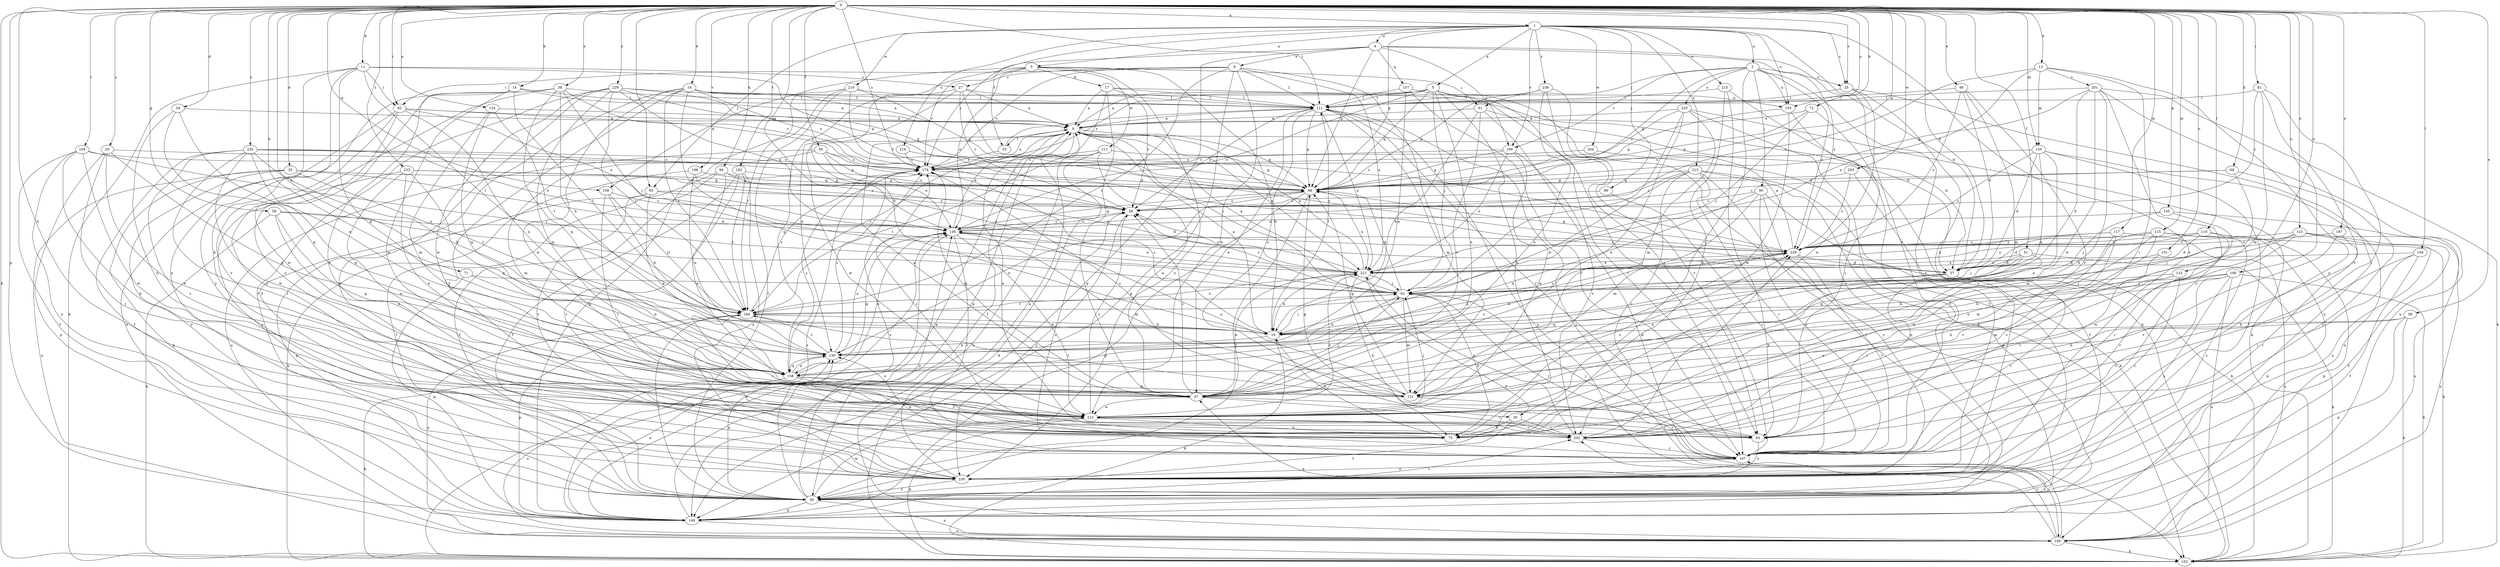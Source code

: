 strict digraph  {
0;
1;
2;
3;
4;
5;
8;
9;
11;
12;
14;
16;
17;
19;
20;
25;
26;
27;
28;
34;
35;
37;
38;
39;
46;
47;
50;
51;
55;
56;
58;
66;
69;
71;
72;
75;
81;
82;
83;
85;
89;
90;
91;
92;
94;
102;
104;
110;
111;
115;
117;
120;
121;
123;
124;
130;
131;
133;
139;
145;
149;
156;
157;
158;
164;
167;
176;
182;
184;
187;
190;
193;
194;
198;
199;
201;
202;
203;
204;
210;
211;
212;
213;
214;
215;
220;
221;
229;
230;
233;
235;
238;
239;
0 -> 1  [label=a];
0 -> 11  [label=b];
0 -> 12  [label=b];
0 -> 14  [label=b];
0 -> 16  [label=b];
0 -> 20  [label=c];
0 -> 25  [label=c];
0 -> 34  [label=d];
0 -> 35  [label=d];
0 -> 37  [label=d];
0 -> 38  [label=e];
0 -> 39  [label=e];
0 -> 46  [label=e];
0 -> 50  [label=f];
0 -> 51  [label=f];
0 -> 58  [label=g];
0 -> 66  [label=g];
0 -> 69  [label=h];
0 -> 71  [label=h];
0 -> 72  [label=h];
0 -> 75  [label=h];
0 -> 81  [label=i];
0 -> 82  [label=i];
0 -> 85  [label=j];
0 -> 94  [label=k];
0 -> 102  [label=k];
0 -> 104  [label=l];
0 -> 110  [label=l];
0 -> 111  [label=l];
0 -> 115  [label=m];
0 -> 117  [label=m];
0 -> 120  [label=m];
0 -> 123  [label=n];
0 -> 124  [label=n];
0 -> 130  [label=n];
0 -> 131  [label=o];
0 -> 133  [label=o];
0 -> 139  [label=o];
0 -> 145  [label=p];
0 -> 149  [label=p];
0 -> 156  [label=q];
0 -> 164  [label=r];
0 -> 176  [label=s];
0 -> 182  [label=t];
0 -> 187  [label=u];
0 -> 190  [label=u];
0 -> 193  [label=u];
0 -> 198  [label=v];
0 -> 203  [label=w];
0 -> 229  [label=y];
0 -> 233  [label=z];
0 -> 235  [label=z];
1 -> 2  [label=a];
1 -> 3  [label=a];
1 -> 4  [label=a];
1 -> 5  [label=a];
1 -> 25  [label=c];
1 -> 55  [label=f];
1 -> 66  [label=g];
1 -> 85  [label=j];
1 -> 89  [label=j];
1 -> 167  [label=r];
1 -> 193  [label=u];
1 -> 199  [label=v];
1 -> 204  [label=w];
1 -> 210  [label=w];
1 -> 213  [label=x];
1 -> 214  [label=x];
1 -> 215  [label=x];
1 -> 230  [label=y];
1 -> 238  [label=z];
2 -> 25  [label=c];
2 -> 26  [label=c];
2 -> 66  [label=g];
2 -> 90  [label=j];
2 -> 91  [label=j];
2 -> 193  [label=u];
2 -> 199  [label=v];
2 -> 220  [label=x];
2 -> 230  [label=y];
2 -> 239  [label=z];
3 -> 17  [label=b];
3 -> 19  [label=b];
3 -> 26  [label=c];
3 -> 91  [label=j];
3 -> 139  [label=o];
3 -> 156  [label=q];
3 -> 176  [label=s];
3 -> 211  [label=w];
3 -> 230  [label=y];
4 -> 8  [label=a];
4 -> 37  [label=d];
4 -> 66  [label=g];
4 -> 149  [label=p];
4 -> 157  [label=q];
4 -> 176  [label=s];
4 -> 199  [label=v];
4 -> 239  [label=z];
5 -> 9  [label=a];
5 -> 47  [label=e];
5 -> 66  [label=g];
5 -> 75  [label=h];
5 -> 92  [label=j];
5 -> 102  [label=k];
5 -> 111  [label=l];
5 -> 139  [label=o];
5 -> 167  [label=r];
5 -> 176  [label=s];
8 -> 27  [label=c];
8 -> 82  [label=i];
8 -> 92  [label=j];
8 -> 111  [label=l];
8 -> 149  [label=p];
8 -> 176  [label=s];
8 -> 184  [label=t];
8 -> 212  [label=w];
8 -> 221  [label=x];
9 -> 55  [label=f];
9 -> 56  [label=f];
9 -> 66  [label=g];
9 -> 92  [label=j];
9 -> 184  [label=t];
9 -> 212  [label=w];
9 -> 221  [label=x];
11 -> 27  [label=c];
11 -> 66  [label=g];
11 -> 75  [label=h];
11 -> 82  [label=i];
11 -> 102  [label=k];
11 -> 158  [label=q];
11 -> 184  [label=t];
11 -> 230  [label=y];
12 -> 83  [label=i];
12 -> 120  [label=m];
12 -> 139  [label=o];
12 -> 201  [label=v];
12 -> 221  [label=x];
12 -> 230  [label=y];
14 -> 9  [label=a];
14 -> 111  [label=l];
14 -> 184  [label=t];
14 -> 202  [label=v];
14 -> 212  [label=w];
14 -> 230  [label=y];
16 -> 9  [label=a];
16 -> 56  [label=f];
16 -> 111  [label=l];
16 -> 176  [label=s];
16 -> 184  [label=t];
16 -> 193  [label=u];
16 -> 212  [label=w];
16 -> 221  [label=x];
16 -> 230  [label=y];
17 -> 9  [label=a];
17 -> 28  [label=c];
17 -> 37  [label=d];
17 -> 47  [label=e];
17 -> 111  [label=l];
17 -> 149  [label=p];
19 -> 9  [label=a];
19 -> 92  [label=j];
19 -> 102  [label=k];
19 -> 111  [label=l];
19 -> 130  [label=n];
19 -> 176  [label=s];
20 -> 149  [label=p];
20 -> 158  [label=q];
20 -> 167  [label=r];
20 -> 176  [label=s];
20 -> 212  [label=w];
25 -> 111  [label=l];
25 -> 194  [label=u];
25 -> 212  [label=w];
25 -> 230  [label=y];
26 -> 56  [label=f];
26 -> 75  [label=h];
26 -> 202  [label=v];
27 -> 9  [label=a];
27 -> 28  [label=c];
27 -> 111  [label=l];
27 -> 130  [label=n];
27 -> 158  [label=q];
27 -> 239  [label=z];
28 -> 139  [label=o];
28 -> 230  [label=y];
34 -> 9  [label=a];
34 -> 75  [label=h];
34 -> 130  [label=n];
34 -> 158  [label=q];
35 -> 37  [label=d];
35 -> 66  [label=g];
35 -> 149  [label=p];
35 -> 184  [label=t];
35 -> 194  [label=u];
35 -> 230  [label=y];
37 -> 19  [label=b];
37 -> 83  [label=i];
37 -> 158  [label=q];
37 -> 167  [label=r];
38 -> 19  [label=b];
38 -> 92  [label=j];
38 -> 111  [label=l];
38 -> 158  [label=q];
38 -> 167  [label=r];
38 -> 176  [label=s];
38 -> 230  [label=y];
39 -> 19  [label=b];
39 -> 47  [label=e];
39 -> 102  [label=k];
39 -> 149  [label=p];
46 -> 37  [label=d];
46 -> 111  [label=l];
46 -> 121  [label=m];
46 -> 202  [label=v];
46 -> 239  [label=z];
47 -> 9  [label=a];
47 -> 28  [label=c];
47 -> 83  [label=i];
47 -> 92  [label=j];
47 -> 202  [label=v];
47 -> 212  [label=w];
50 -> 28  [label=c];
50 -> 66  [label=g];
50 -> 121  [label=m];
50 -> 139  [label=o];
50 -> 176  [label=s];
50 -> 194  [label=u];
51 -> 37  [label=d];
51 -> 47  [label=e];
51 -> 75  [label=h];
51 -> 92  [label=j];
51 -> 102  [label=k];
51 -> 221  [label=x];
55 -> 111  [label=l];
55 -> 176  [label=s];
56 -> 130  [label=n];
56 -> 139  [label=o];
56 -> 149  [label=p];
56 -> 176  [label=s];
56 -> 184  [label=t];
56 -> 194  [label=u];
56 -> 202  [label=v];
56 -> 212  [label=w];
58 -> 47  [label=e];
58 -> 92  [label=j];
58 -> 102  [label=k];
58 -> 139  [label=o];
58 -> 158  [label=q];
66 -> 28  [label=c];
66 -> 56  [label=f];
66 -> 130  [label=n];
66 -> 149  [label=p];
66 -> 221  [label=x];
69 -> 28  [label=c];
69 -> 66  [label=g];
69 -> 121  [label=m];
69 -> 230  [label=y];
71 -> 92  [label=j];
71 -> 130  [label=n];
71 -> 149  [label=p];
72 -> 9  [label=a];
72 -> 66  [label=g];
72 -> 83  [label=i];
72 -> 92  [label=j];
75 -> 9  [label=a];
75 -> 19  [label=b];
81 -> 28  [label=c];
81 -> 83  [label=i];
81 -> 111  [label=l];
81 -> 121  [label=m];
81 -> 202  [label=v];
82 -> 9  [label=a];
82 -> 130  [label=n];
82 -> 139  [label=o];
82 -> 176  [label=s];
82 -> 194  [label=u];
82 -> 202  [label=v];
82 -> 212  [label=w];
83 -> 66  [label=g];
83 -> 230  [label=y];
85 -> 28  [label=c];
85 -> 37  [label=d];
85 -> 149  [label=p];
85 -> 158  [label=q];
85 -> 202  [label=v];
89 -> 28  [label=c];
89 -> 167  [label=r];
90 -> 28  [label=c];
90 -> 102  [label=k];
90 -> 121  [label=m];
90 -> 158  [label=q];
90 -> 167  [label=r];
90 -> 230  [label=y];
91 -> 9  [label=a];
91 -> 19  [label=b];
91 -> 37  [label=d];
91 -> 47  [label=e];
91 -> 102  [label=k];
92 -> 9  [label=a];
92 -> 28  [label=c];
92 -> 66  [label=g];
92 -> 75  [label=h];
92 -> 121  [label=m];
92 -> 130  [label=n];
92 -> 167  [label=r];
92 -> 184  [label=t];
94 -> 47  [label=e];
94 -> 56  [label=f];
94 -> 66  [label=g];
94 -> 102  [label=k];
94 -> 221  [label=x];
102 -> 139  [label=o];
104 -> 56  [label=f];
104 -> 75  [label=h];
104 -> 83  [label=i];
104 -> 221  [label=x];
110 -> 37  [label=d];
110 -> 149  [label=p];
110 -> 167  [label=r];
110 -> 221  [label=x];
110 -> 239  [label=z];
111 -> 9  [label=a];
111 -> 19  [label=b];
111 -> 28  [label=c];
111 -> 47  [label=e];
111 -> 66  [label=g];
111 -> 121  [label=m];
111 -> 167  [label=r];
111 -> 194  [label=u];
111 -> 221  [label=x];
115 -> 37  [label=d];
115 -> 102  [label=k];
115 -> 149  [label=p];
115 -> 158  [label=q];
115 -> 202  [label=v];
115 -> 212  [label=w];
115 -> 230  [label=y];
115 -> 239  [label=z];
117 -> 75  [label=h];
117 -> 194  [label=u];
117 -> 202  [label=v];
117 -> 221  [label=x];
117 -> 239  [label=z];
120 -> 19  [label=b];
120 -> 37  [label=d];
120 -> 47  [label=e];
120 -> 56  [label=f];
120 -> 176  [label=s];
120 -> 194  [label=u];
120 -> 239  [label=z];
121 -> 66  [label=g];
121 -> 139  [label=o];
121 -> 167  [label=r];
121 -> 176  [label=s];
121 -> 184  [label=t];
123 -> 56  [label=f];
123 -> 92  [label=j];
123 -> 121  [label=m];
123 -> 194  [label=u];
123 -> 212  [label=w];
123 -> 230  [label=y];
123 -> 239  [label=z];
124 -> 9  [label=a];
124 -> 121  [label=m];
124 -> 158  [label=q];
124 -> 184  [label=t];
130 -> 139  [label=o];
130 -> 158  [label=q];
130 -> 176  [label=s];
130 -> 184  [label=t];
131 -> 37  [label=d];
131 -> 202  [label=v];
133 -> 19  [label=b];
133 -> 92  [label=j];
133 -> 121  [label=m];
133 -> 167  [label=r];
139 -> 9  [label=a];
139 -> 28  [label=c];
139 -> 66  [label=g];
139 -> 121  [label=m];
139 -> 158  [label=q];
139 -> 167  [label=r];
139 -> 212  [label=w];
139 -> 239  [label=z];
145 -> 92  [label=j];
145 -> 139  [label=o];
145 -> 167  [label=r];
145 -> 194  [label=u];
149 -> 9  [label=a];
149 -> 130  [label=n];
149 -> 139  [label=o];
149 -> 167  [label=r];
149 -> 176  [label=s];
149 -> 194  [label=u];
156 -> 19  [label=b];
156 -> 28  [label=c];
156 -> 83  [label=i];
156 -> 184  [label=t];
157 -> 83  [label=i];
157 -> 111  [label=l];
157 -> 130  [label=n];
157 -> 167  [label=r];
158 -> 47  [label=e];
158 -> 102  [label=k];
158 -> 121  [label=m];
158 -> 130  [label=n];
158 -> 139  [label=o];
158 -> 176  [label=s];
158 -> 194  [label=u];
158 -> 202  [label=v];
158 -> 239  [label=z];
164 -> 56  [label=f];
164 -> 75  [label=h];
164 -> 92  [label=j];
164 -> 176  [label=s];
164 -> 212  [label=w];
164 -> 230  [label=y];
167 -> 28  [label=c];
167 -> 92  [label=j];
167 -> 130  [label=n];
167 -> 230  [label=y];
176 -> 9  [label=a];
176 -> 47  [label=e];
176 -> 66  [label=g];
182 -> 56  [label=f];
182 -> 66  [label=g];
182 -> 167  [label=r];
182 -> 184  [label=t];
182 -> 230  [label=y];
184 -> 19  [label=b];
184 -> 83  [label=i];
184 -> 149  [label=p];
184 -> 176  [label=s];
184 -> 194  [label=u];
184 -> 221  [label=x];
184 -> 239  [label=z];
187 -> 167  [label=r];
187 -> 202  [label=v];
187 -> 239  [label=z];
190 -> 19  [label=b];
190 -> 92  [label=j];
190 -> 102  [label=k];
190 -> 130  [label=n];
190 -> 167  [label=r];
190 -> 194  [label=u];
190 -> 230  [label=y];
193 -> 56  [label=f];
193 -> 66  [label=g];
193 -> 212  [label=w];
194 -> 47  [label=e];
194 -> 102  [label=k];
194 -> 111  [label=l];
194 -> 202  [label=v];
198 -> 56  [label=f];
198 -> 66  [label=g];
198 -> 130  [label=n];
198 -> 221  [label=x];
199 -> 66  [label=g];
199 -> 176  [label=s];
199 -> 202  [label=v];
199 -> 212  [label=w];
199 -> 221  [label=x];
201 -> 19  [label=b];
201 -> 66  [label=g];
201 -> 75  [label=h];
201 -> 102  [label=k];
201 -> 111  [label=l];
201 -> 194  [label=u];
201 -> 212  [label=w];
201 -> 230  [label=y];
202 -> 167  [label=r];
202 -> 176  [label=s];
202 -> 221  [label=x];
202 -> 239  [label=z];
203 -> 56  [label=f];
203 -> 66  [label=g];
203 -> 239  [label=z];
204 -> 149  [label=p];
204 -> 176  [label=s];
210 -> 56  [label=f];
210 -> 66  [label=g];
210 -> 111  [label=l];
210 -> 149  [label=p];
210 -> 184  [label=t];
210 -> 239  [label=z];
211 -> 47  [label=e];
211 -> 66  [label=g];
211 -> 102  [label=k];
211 -> 176  [label=s];
211 -> 184  [label=t];
211 -> 194  [label=u];
212 -> 28  [label=c];
212 -> 75  [label=h];
212 -> 83  [label=i];
212 -> 92  [label=j];
212 -> 102  [label=k];
212 -> 202  [label=v];
212 -> 221  [label=x];
212 -> 239  [label=z];
213 -> 19  [label=b];
213 -> 28  [label=c];
213 -> 56  [label=f];
213 -> 66  [label=g];
213 -> 102  [label=k];
213 -> 149  [label=p];
213 -> 167  [label=r];
213 -> 202  [label=v];
214 -> 176  [label=s];
214 -> 239  [label=z];
215 -> 75  [label=h];
215 -> 83  [label=i];
215 -> 102  [label=k];
215 -> 111  [label=l];
220 -> 9  [label=a];
220 -> 47  [label=e];
220 -> 56  [label=f];
220 -> 92  [label=j];
220 -> 102  [label=k];
220 -> 121  [label=m];
220 -> 176  [label=s];
221 -> 9  [label=a];
221 -> 19  [label=b];
221 -> 28  [label=c];
221 -> 47  [label=e];
221 -> 56  [label=f];
221 -> 75  [label=h];
221 -> 92  [label=j];
221 -> 139  [label=o];
229 -> 28  [label=c];
229 -> 56  [label=f];
229 -> 66  [label=g];
229 -> 111  [label=l];
229 -> 121  [label=m];
229 -> 139  [label=o];
229 -> 184  [label=t];
229 -> 212  [label=w];
229 -> 230  [label=y];
230 -> 9  [label=a];
230 -> 56  [label=f];
233 -> 28  [label=c];
233 -> 47  [label=e];
233 -> 66  [label=g];
233 -> 158  [label=q];
233 -> 212  [label=w];
233 -> 230  [label=y];
235 -> 19  [label=b];
235 -> 56  [label=f];
235 -> 66  [label=g];
235 -> 83  [label=i];
235 -> 139  [label=o];
235 -> 158  [label=q];
235 -> 176  [label=s];
235 -> 202  [label=v];
235 -> 212  [label=w];
238 -> 47  [label=e];
238 -> 66  [label=g];
238 -> 83  [label=i];
238 -> 111  [label=l];
238 -> 167  [label=r];
239 -> 9  [label=a];
239 -> 37  [label=d];
239 -> 66  [label=g];
239 -> 130  [label=n];
239 -> 167  [label=r];
239 -> 221  [label=x];
}
